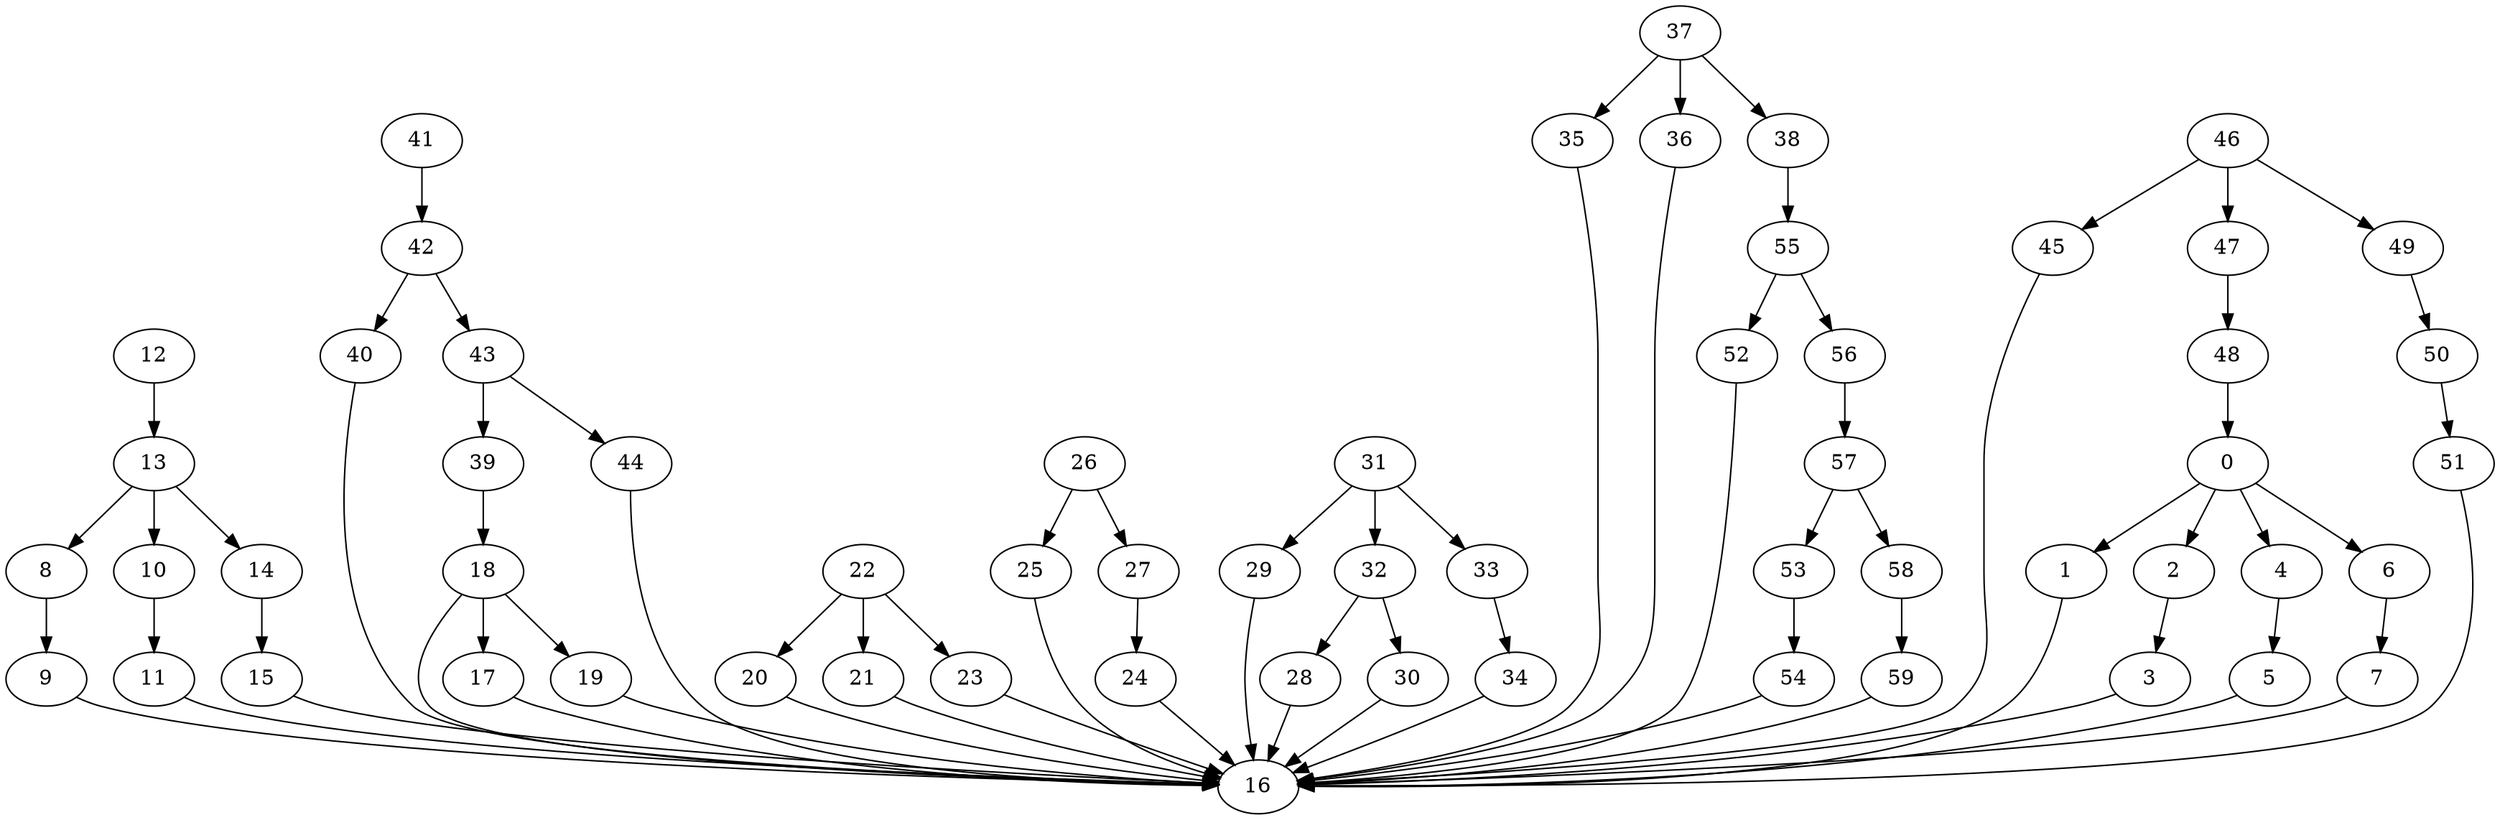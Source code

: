 strict digraph  {
0 [exec=60];
1 [exec=147];
2 [exec=93];
3 [exec=165];
4 [exec=158];
5 [exec=90];
6 [exec=93];
7 [exec=110];
8 [exec=76];
9 [exec=124];
10 [exec=102];
11 [exec=107];
12 [exec=157];
13 [exec=72];
14 [exec=118];
15 [exec=103];
16 [exec=155];
17 [exec=64];
18 [exec=146];
19 [exec=175];
20 [exec=101];
21 [exec=134];
22 [exec=52];
23 [exec=71];
24 [exec=110];
25 [exec=91];
26 [exec=179];
27 [exec=61];
28 [exec=165];
29 [exec=103];
30 [exec=152];
31 [exec=100];
32 [exec=197];
33 [exec=54];
34 [exec=147];
35 [exec=193];
36 [exec=159];
37 [exec=177];
38 [exec=138];
39 [exec=152];
40 [exec=180];
41 [exec=145];
42 [exec=193];
43 [exec=144];
44 [exec=85];
45 [exec=94];
46 [exec=117];
47 [exec=92];
48 [exec=80];
49 [exec=87];
50 [exec=53];
51 [exec=62];
52 [exec=53];
53 [exec=140];
54 [exec=122];
55 [exec=86];
56 [exec=173];
57 [exec=193];
58 [exec=121];
59 [exec=85];
0 -> 1  [comm=6];
0 -> 2  [comm=10];
0 -> 4  [comm=7];
0 -> 6  [comm=7];
1 -> 16  [comm=5];
2 -> 3  [comm=16];
3 -> 16  [comm=20];
4 -> 5  [comm=20];
5 -> 16  [comm=5];
6 -> 7  [comm=7];
7 -> 16  [comm=15];
8 -> 9  [comm=7];
9 -> 16  [comm=15];
10 -> 11  [comm=5];
11 -> 16  [comm=19];
12 -> 13  [comm=19];
13 -> 14  [comm=9];
13 -> 8  [comm=17];
13 -> 10  [comm=20];
14 -> 15  [comm=9];
15 -> 16  [comm=8];
17 -> 16  [comm=16];
18 -> 19  [comm=12];
18 -> 16  [comm=19];
18 -> 17  [comm=9];
19 -> 16  [comm=11];
20 -> 16  [comm=12];
21 -> 16  [comm=8];
22 -> 23  [comm=8];
22 -> 20  [comm=6];
22 -> 21  [comm=8];
23 -> 16  [comm=7];
24 -> 16  [comm=7];
25 -> 16  [comm=16];
26 -> 27  [comm=8];
26 -> 25  [comm=5];
27 -> 24  [comm=19];
28 -> 16  [comm=11];
29 -> 16  [comm=16];
30 -> 16  [comm=7];
31 -> 32  [comm=12];
31 -> 29  [comm=5];
31 -> 33  [comm=13];
32 -> 28  [comm=11];
32 -> 30  [comm=5];
33 -> 34  [comm=19];
34 -> 16  [comm=13];
35 -> 16  [comm=5];
36 -> 16  [comm=8];
37 -> 38  [comm=18];
37 -> 35  [comm=6];
37 -> 36  [comm=13];
38 -> 55  [comm=20];
39 -> 18  [comm=15];
40 -> 16  [comm=12];
41 -> 42  [comm=6];
42 -> 43  [comm=13];
42 -> 40  [comm=9];
43 -> 44  [comm=14];
43 -> 39  [comm=6];
44 -> 16  [comm=10];
45 -> 16  [comm=16];
46 -> 47  [comm=17];
46 -> 45  [comm=5];
46 -> 49  [comm=14];
47 -> 48  [comm=8];
48 -> 0  [comm=5];
49 -> 50  [comm=15];
50 -> 51  [comm=19];
51 -> 16  [comm=12];
52 -> 16  [comm=18];
53 -> 54  [comm=15];
54 -> 16  [comm=20];
55 -> 56  [comm=16];
55 -> 52  [comm=17];
56 -> 57  [comm=18];
57 -> 53  [comm=11];
57 -> 58  [comm=7];
58 -> 59  [comm=13];
59 -> 16  [comm=14];
}
